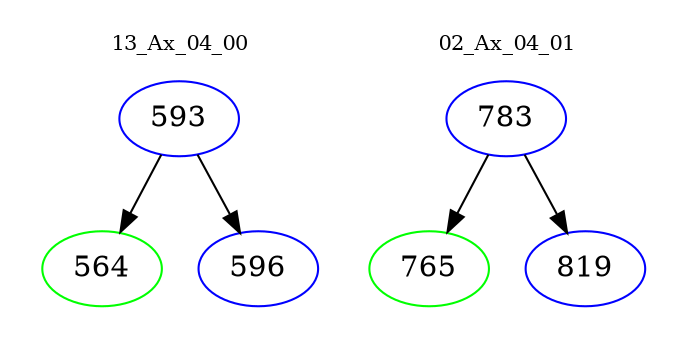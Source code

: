 digraph{
subgraph cluster_0 {
color = white
label = "13_Ax_04_00";
fontsize=10;
T0_593 [label="593", color="blue"]
T0_593 -> T0_564 [color="black"]
T0_564 [label="564", color="green"]
T0_593 -> T0_596 [color="black"]
T0_596 [label="596", color="blue"]
}
subgraph cluster_1 {
color = white
label = "02_Ax_04_01";
fontsize=10;
T1_783 [label="783", color="blue"]
T1_783 -> T1_765 [color="black"]
T1_765 [label="765", color="green"]
T1_783 -> T1_819 [color="black"]
T1_819 [label="819", color="blue"]
}
}
